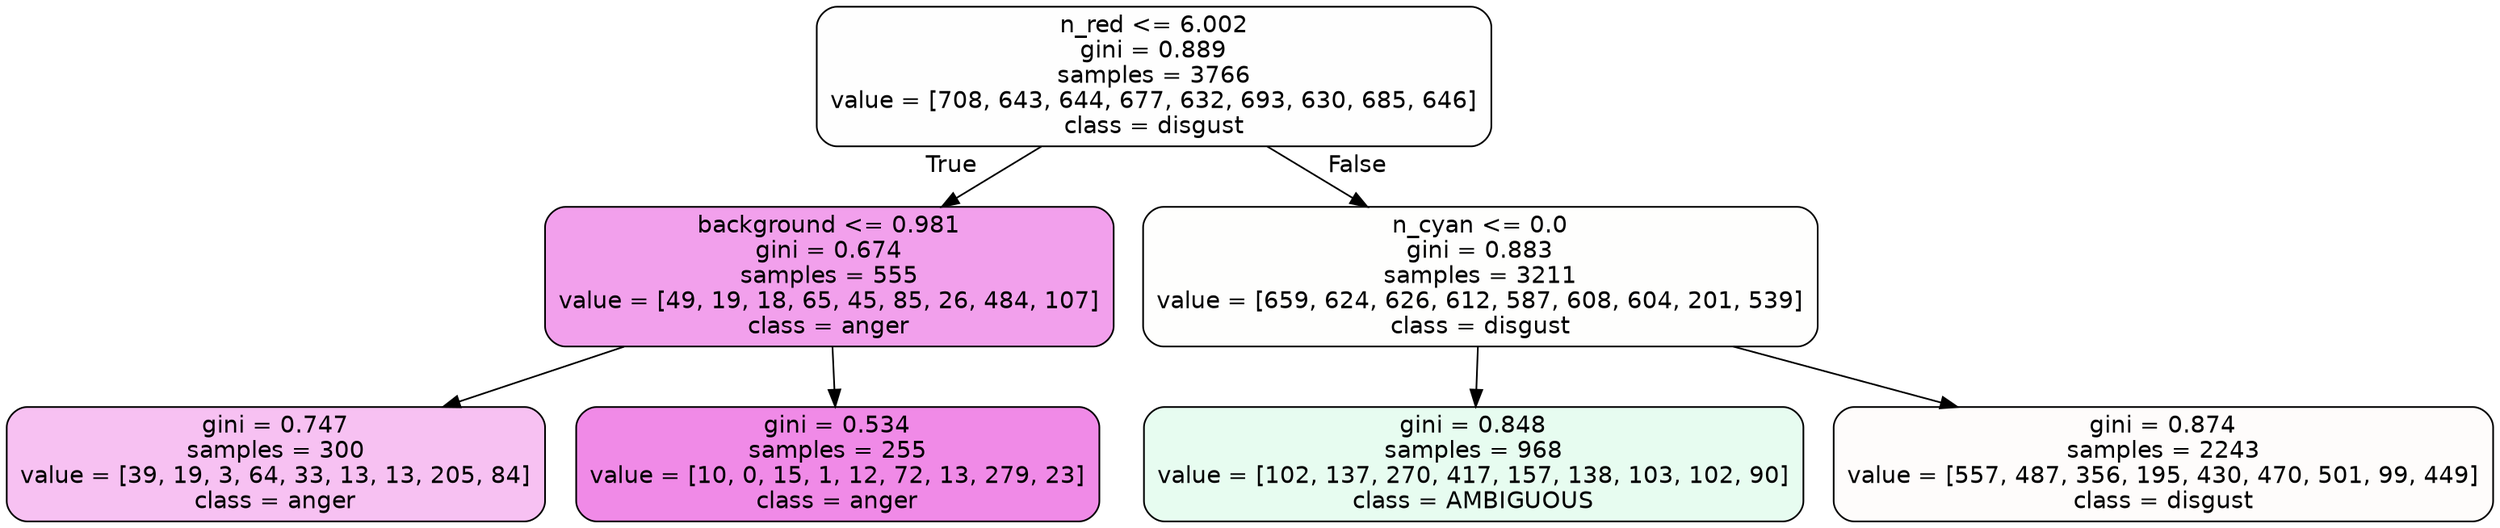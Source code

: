 digraph Tree {
node [shape=box, style="filled, rounded", color="black", fontname=helvetica] ;
edge [fontname=helvetica] ;
0 [label="n_red <= 6.002\ngini = 0.889\nsamples = 3766\nvalue = [708, 643, 644, 677, 632, 693, 630, 685, 646]\nclass = disgust", fillcolor="#e5813901"] ;
1 [label="background <= 0.981\ngini = 0.674\nsamples = 555\nvalue = [49, 19, 18, 65, 45, 85, 26, 484, 107]\nclass = anger", fillcolor="#e539d77a"] ;
0 -> 1 [labeldistance=2.5, labelangle=45, headlabel="True"] ;
2 [label="gini = 0.747\nsamples = 300\nvalue = [39, 19, 3, 64, 33, 13, 13, 205, 84]\nclass = anger", fillcolor="#e539d74f"] ;
1 -> 2 ;
3 [label="gini = 0.534\nsamples = 255\nvalue = [10, 0, 15, 1, 12, 72, 13, 279, 23]\nclass = anger", fillcolor="#e539d796"] ;
1 -> 3 ;
4 [label="n_cyan <= 0.0\ngini = 0.883\nsamples = 3211\nvalue = [659, 624, 626, 612, 587, 608, 604, 201, 539]\nclass = disgust", fillcolor="#e5813902"] ;
0 -> 4 [labeldistance=2.5, labelangle=-45, headlabel="False"] ;
5 [label="gini = 0.848\nsamples = 968\nvalue = [102, 137, 270, 417, 157, 138, 103, 102, 90]\nclass = AMBIGUOUS", fillcolor="#39e5811e"] ;
4 -> 5 ;
6 [label="gini = 0.874\nsamples = 2243\nvalue = [557, 487, 356, 195, 430, 470, 501, 99, 449]\nclass = disgust", fillcolor="#e5813905"] ;
4 -> 6 ;
}